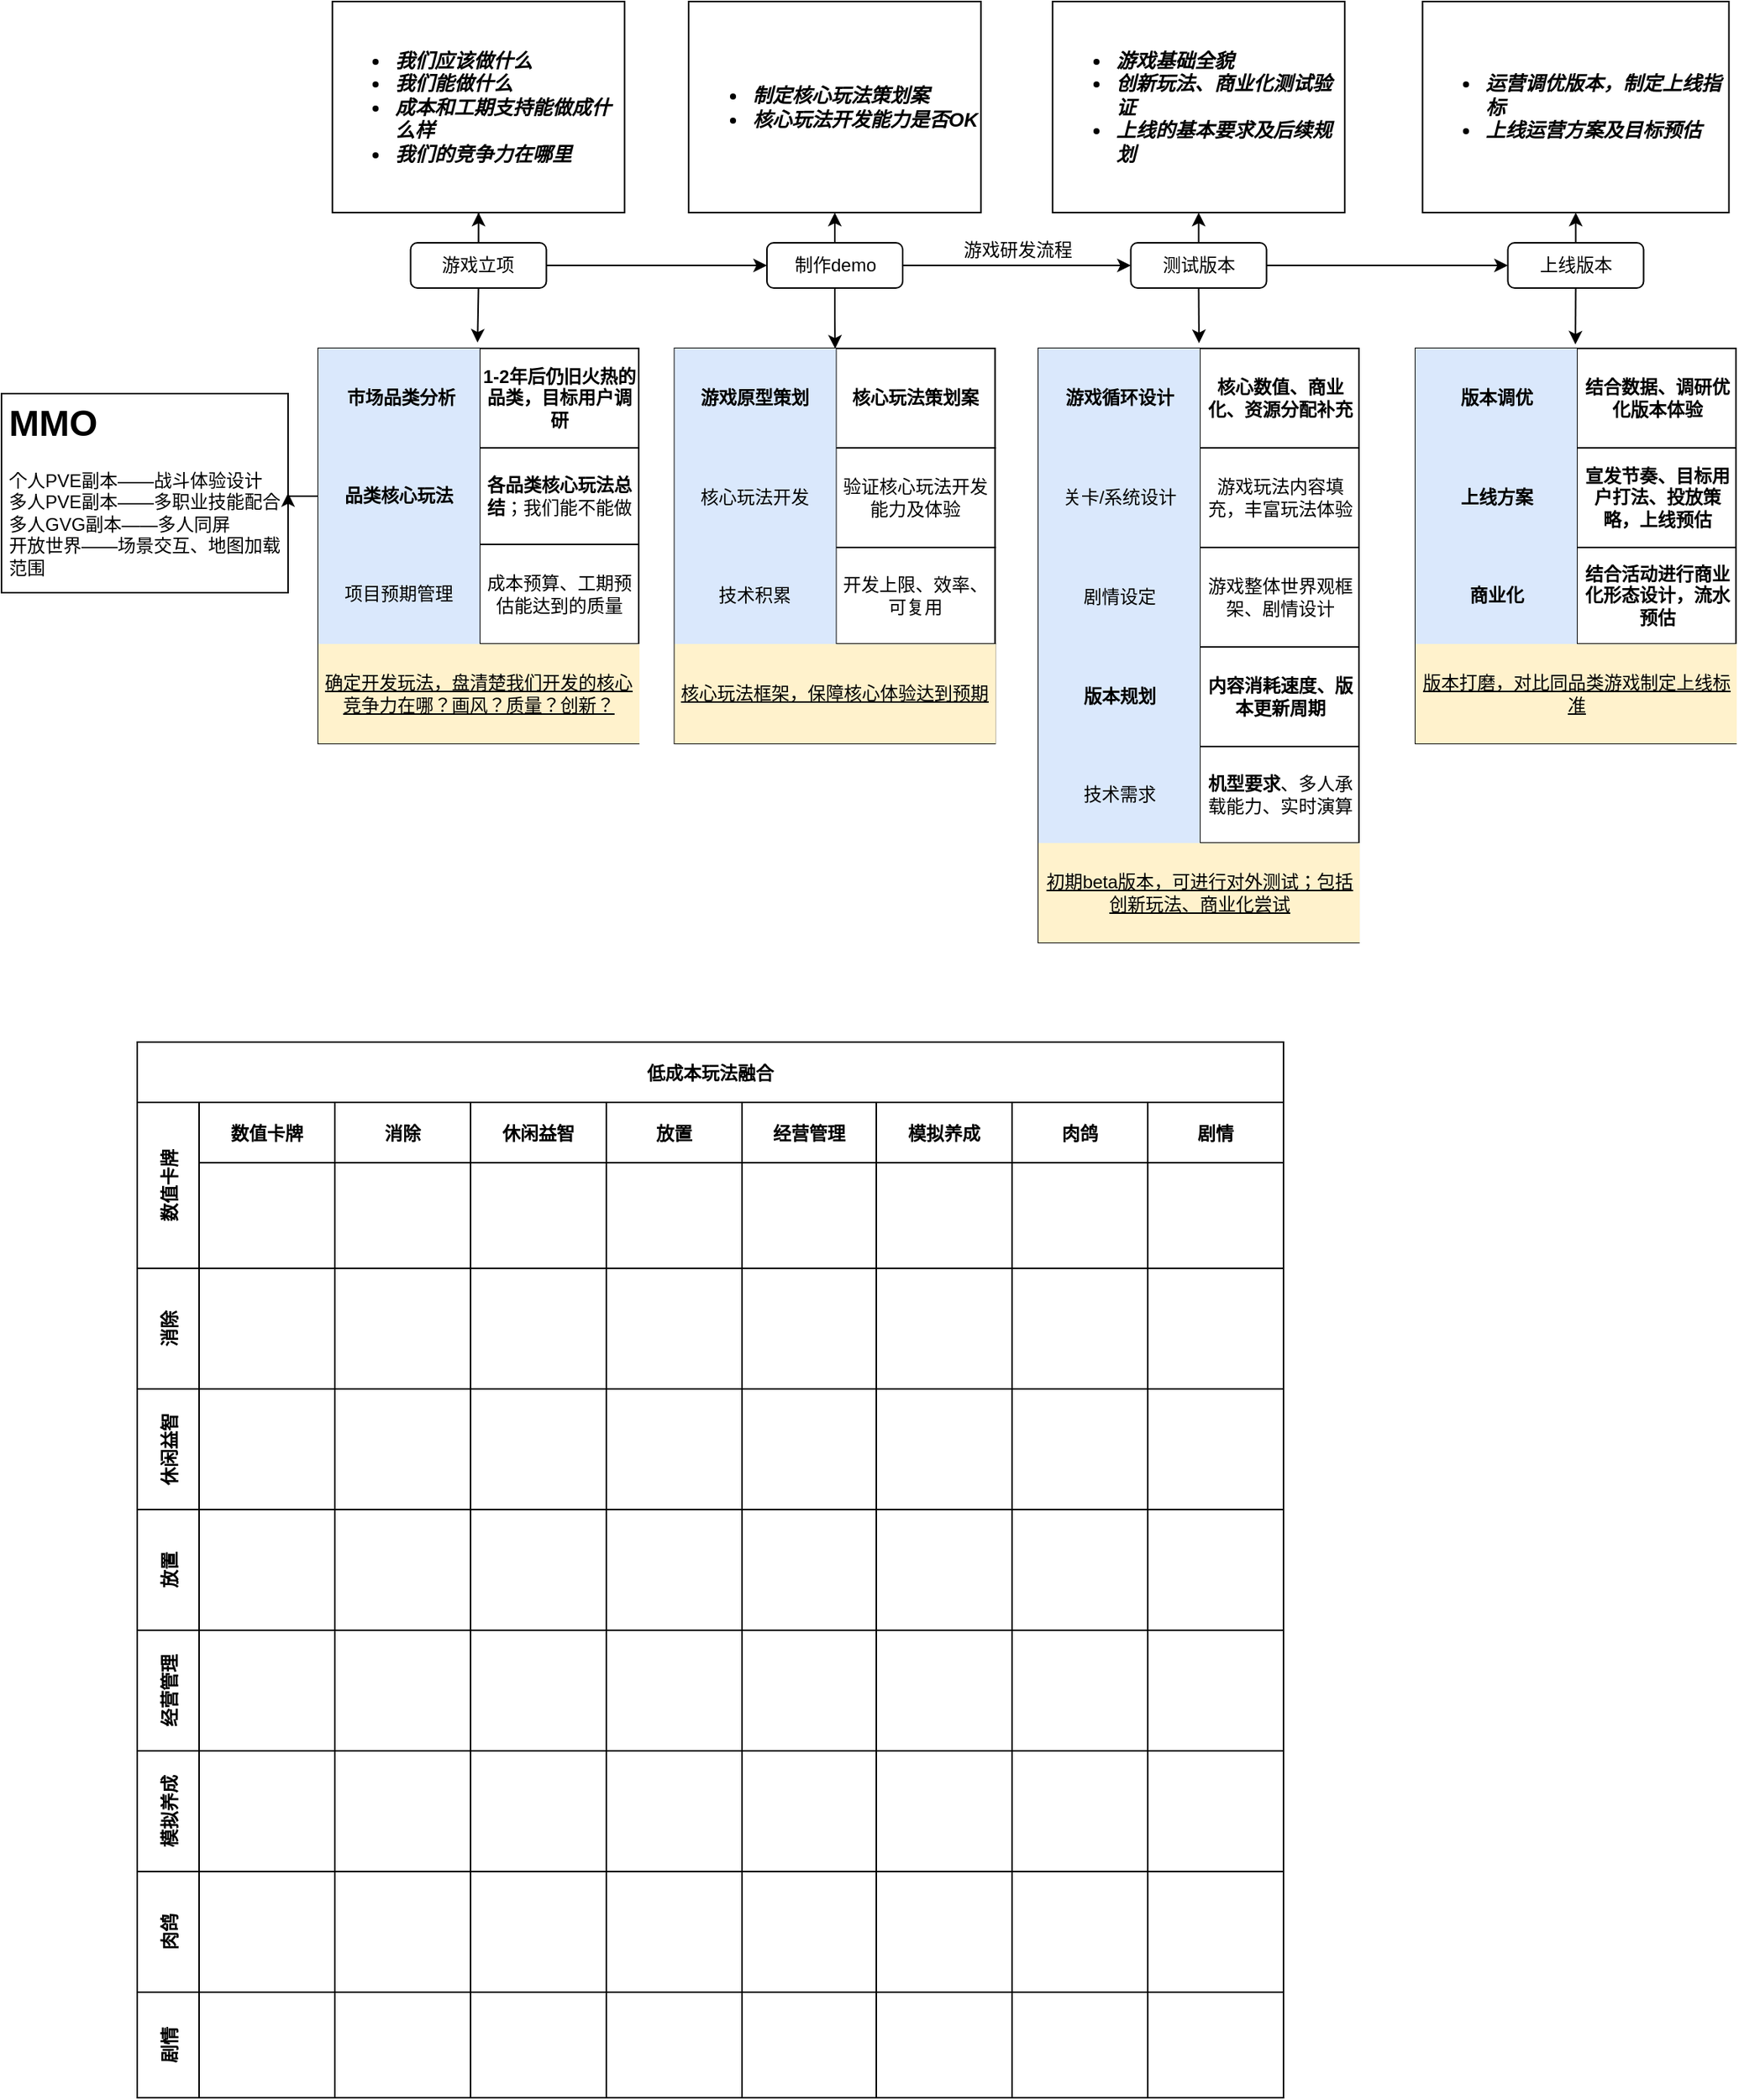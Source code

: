 <mxfile version="17.4.6" type="github">
  <diagram id="2WVnzMi29hjiY_BOukuQ" name="Page-1">
    <mxGraphModel dx="1038" dy="547" grid="1" gridSize="10" guides="1" tooltips="1" connect="1" arrows="0" fold="1" page="1" pageScale="1" pageWidth="1654" pageHeight="2336" math="0" shadow="0">
      <root>
        <mxCell id="0" />
        <mxCell id="1" parent="0" />
        <mxCell id="ogIsCl1URO6krtaQm-VF-1" value="游戏研发流程" style="text;html=1;strokeColor=none;fillColor=none;align=center;verticalAlign=middle;whiteSpace=wrap;rounded=0;" parent="1" vertex="1">
          <mxGeometry x="688.75" y="530" width="90" height="30" as="geometry" />
        </mxCell>
        <mxCell id="ogIsCl1URO6krtaQm-VF-5" value="" style="edgeStyle=orthogonalEdgeStyle;rounded=0;orthogonalLoop=1;jettySize=auto;html=1;" parent="1" source="ogIsCl1URO6krtaQm-VF-2" target="ogIsCl1URO6krtaQm-VF-4" edge="1">
          <mxGeometry relative="1" as="geometry" />
        </mxCell>
        <mxCell id="ogIsCl1URO6krtaQm-VF-36" style="edgeStyle=orthogonalEdgeStyle;rounded=0;orthogonalLoop=1;jettySize=auto;html=1;exitX=0.5;exitY=1;exitDx=0;exitDy=0;entryX=0.497;entryY=-0.058;entryDx=0;entryDy=0;entryPerimeter=0;" parent="1" source="ogIsCl1URO6krtaQm-VF-2" target="ogIsCl1URO6krtaQm-VF-13" edge="1">
          <mxGeometry relative="1" as="geometry" />
        </mxCell>
        <mxCell id="ogIsCl1URO6krtaQm-VF-103" style="edgeStyle=orthogonalEdgeStyle;rounded=0;orthogonalLoop=1;jettySize=auto;html=1;exitX=0.5;exitY=0;exitDx=0;exitDy=0;fontSize=13;" parent="1" source="ogIsCl1URO6krtaQm-VF-2" target="ogIsCl1URO6krtaQm-VF-99" edge="1">
          <mxGeometry relative="1" as="geometry" />
        </mxCell>
        <mxCell id="ogIsCl1URO6krtaQm-VF-2" value="游戏立项" style="rounded=1;whiteSpace=wrap;html=1;" parent="1" vertex="1">
          <mxGeometry x="331.25" y="540" width="90" height="30" as="geometry" />
        </mxCell>
        <mxCell id="ogIsCl1URO6krtaQm-VF-7" value="" style="edgeStyle=orthogonalEdgeStyle;rounded=0;orthogonalLoop=1;jettySize=auto;html=1;" parent="1" source="ogIsCl1URO6krtaQm-VF-4" target="ogIsCl1URO6krtaQm-VF-6" edge="1">
          <mxGeometry relative="1" as="geometry" />
        </mxCell>
        <mxCell id="ogIsCl1URO6krtaQm-VF-96" style="edgeStyle=orthogonalEdgeStyle;rounded=0;orthogonalLoop=1;jettySize=auto;html=1;exitX=0.5;exitY=1;exitDx=0;exitDy=0;entryX=0.501;entryY=0.003;entryDx=0;entryDy=0;entryPerimeter=0;" parent="1" source="ogIsCl1URO6krtaQm-VF-4" target="ogIsCl1URO6krtaQm-VF-55" edge="1">
          <mxGeometry relative="1" as="geometry" />
        </mxCell>
        <mxCell id="ogIsCl1URO6krtaQm-VF-104" style="edgeStyle=orthogonalEdgeStyle;rounded=0;orthogonalLoop=1;jettySize=auto;html=1;exitX=0.5;exitY=0;exitDx=0;exitDy=0;entryX=0.5;entryY=1;entryDx=0;entryDy=0;fontSize=13;" parent="1" source="ogIsCl1URO6krtaQm-VF-4" target="ogIsCl1URO6krtaQm-VF-100" edge="1">
          <mxGeometry relative="1" as="geometry" />
        </mxCell>
        <mxCell id="ogIsCl1URO6krtaQm-VF-4" value="制作demo" style="rounded=1;whiteSpace=wrap;html=1;" parent="1" vertex="1">
          <mxGeometry x="567.5" y="540" width="90" height="30" as="geometry" />
        </mxCell>
        <mxCell id="ogIsCl1URO6krtaQm-VF-9" value="" style="edgeStyle=orthogonalEdgeStyle;rounded=0;orthogonalLoop=1;jettySize=auto;html=1;" parent="1" source="ogIsCl1URO6krtaQm-VF-6" target="ogIsCl1URO6krtaQm-VF-8" edge="1">
          <mxGeometry relative="1" as="geometry" />
        </mxCell>
        <mxCell id="ogIsCl1URO6krtaQm-VF-97" style="edgeStyle=orthogonalEdgeStyle;rounded=0;orthogonalLoop=1;jettySize=auto;html=1;exitX=0.5;exitY=1;exitDx=0;exitDy=0;entryX=0.501;entryY=-0.052;entryDx=0;entryDy=0;entryPerimeter=0;" parent="1" source="ogIsCl1URO6krtaQm-VF-6" target="ogIsCl1URO6krtaQm-VF-59" edge="1">
          <mxGeometry relative="1" as="geometry" />
        </mxCell>
        <mxCell id="ogIsCl1URO6krtaQm-VF-106" style="edgeStyle=orthogonalEdgeStyle;rounded=0;orthogonalLoop=1;jettySize=auto;html=1;exitX=0.5;exitY=0;exitDx=0;exitDy=0;entryX=0.5;entryY=1;entryDx=0;entryDy=0;fontSize=13;" parent="1" source="ogIsCl1URO6krtaQm-VF-6" target="ogIsCl1URO6krtaQm-VF-101" edge="1">
          <mxGeometry relative="1" as="geometry" />
        </mxCell>
        <mxCell id="ogIsCl1URO6krtaQm-VF-6" value="测试版本" style="rounded=1;whiteSpace=wrap;html=1;" parent="1" vertex="1">
          <mxGeometry x="808.75" y="540" width="90" height="30" as="geometry" />
        </mxCell>
        <mxCell id="ogIsCl1URO6krtaQm-VF-98" style="edgeStyle=orthogonalEdgeStyle;rounded=0;orthogonalLoop=1;jettySize=auto;html=1;exitX=0.5;exitY=1;exitDx=0;exitDy=0;entryX=0.499;entryY=-0.039;entryDx=0;entryDy=0;entryPerimeter=0;" parent="1" source="ogIsCl1URO6krtaQm-VF-8" target="ogIsCl1URO6krtaQm-VF-75" edge="1">
          <mxGeometry relative="1" as="geometry" />
        </mxCell>
        <mxCell id="ogIsCl1URO6krtaQm-VF-107" style="edgeStyle=orthogonalEdgeStyle;rounded=0;orthogonalLoop=1;jettySize=auto;html=1;exitX=0.5;exitY=0;exitDx=0;exitDy=0;entryX=0.5;entryY=1;entryDx=0;entryDy=0;fontSize=13;" parent="1" source="ogIsCl1URO6krtaQm-VF-8" target="ogIsCl1URO6krtaQm-VF-102" edge="1">
          <mxGeometry relative="1" as="geometry" />
        </mxCell>
        <mxCell id="ogIsCl1URO6krtaQm-VF-8" value="上线版本" style="rounded=1;whiteSpace=wrap;html=1;" parent="1" vertex="1">
          <mxGeometry x="1058.75" y="540" width="90" height="30" as="geometry" />
        </mxCell>
        <mxCell id="ogIsCl1URO6krtaQm-VF-12" value="" style="shape=table;html=1;whiteSpace=wrap;startSize=0;container=1;collapsible=0;childLayout=tableLayout;gradientColor=none;" parent="1" vertex="1">
          <mxGeometry x="270" y="610" width="212.5" height="262" as="geometry" />
        </mxCell>
        <mxCell id="ogIsCl1URO6krtaQm-VF-13" value="" style="shape=tableRow;horizontal=0;startSize=0;swimlaneHead=0;swimlaneBody=0;top=0;left=0;bottom=0;right=0;collapsible=0;dropTarget=0;fillColor=none;points=[[0,0.5],[1,0.5]];portConstraint=eastwest;" parent="ogIsCl1URO6krtaQm-VF-12" vertex="1">
          <mxGeometry width="212.5" height="66" as="geometry" />
        </mxCell>
        <mxCell id="ogIsCl1URO6krtaQm-VF-14" value="&amp;nbsp;市场品类分析" style="shape=partialRectangle;html=1;whiteSpace=wrap;connectable=0;fillColor=#dae8fc;top=0;left=0;bottom=0;right=0;overflow=hidden;strokeColor=#6c8ebf;fontStyle=1" parent="ogIsCl1URO6krtaQm-VF-13" vertex="1">
          <mxGeometry width="107" height="66" as="geometry">
            <mxRectangle width="107" height="66" as="alternateBounds" />
          </mxGeometry>
        </mxCell>
        <mxCell id="ogIsCl1URO6krtaQm-VF-15" value="1-2年后仍旧火热的品类，目标用户调研" style="shape=partialRectangle;html=1;whiteSpace=wrap;connectable=0;fillColor=none;top=0;left=0;bottom=0;right=0;overflow=hidden;fontStyle=1" parent="ogIsCl1URO6krtaQm-VF-13" vertex="1">
          <mxGeometry x="107" width="106" height="66" as="geometry">
            <mxRectangle width="106" height="66" as="alternateBounds" />
          </mxGeometry>
        </mxCell>
        <mxCell id="ogIsCl1URO6krtaQm-VF-17" value="" style="shape=tableRow;horizontal=0;startSize=0;swimlaneHead=0;swimlaneBody=0;top=0;left=0;bottom=0;right=0;collapsible=0;dropTarget=0;fillColor=none;points=[[0,0.5],[1,0.5]];portConstraint=eastwest;" parent="ogIsCl1URO6krtaQm-VF-12" vertex="1">
          <mxGeometry y="66" width="212.5" height="64" as="geometry" />
        </mxCell>
        <mxCell id="ogIsCl1URO6krtaQm-VF-18" value="&lt;b&gt;品类核心玩法&lt;/b&gt;" style="shape=partialRectangle;html=1;whiteSpace=wrap;connectable=0;fillColor=#dae8fc;top=0;left=0;bottom=0;right=0;overflow=hidden;strokeColor=#6c8ebf;" parent="ogIsCl1URO6krtaQm-VF-17" vertex="1">
          <mxGeometry width="107" height="64" as="geometry">
            <mxRectangle width="107" height="64" as="alternateBounds" />
          </mxGeometry>
        </mxCell>
        <mxCell id="ogIsCl1URO6krtaQm-VF-19" value="&lt;b&gt;各品类核心玩法总结&lt;/b&gt;；我们能不能做" style="shape=partialRectangle;html=1;whiteSpace=wrap;connectable=0;fillColor=none;top=0;left=0;bottom=0;right=0;overflow=hidden;" parent="ogIsCl1URO6krtaQm-VF-17" vertex="1">
          <mxGeometry x="107" width="106" height="64" as="geometry">
            <mxRectangle width="106" height="64" as="alternateBounds" />
          </mxGeometry>
        </mxCell>
        <mxCell id="ogIsCl1URO6krtaQm-VF-51" style="shape=tableRow;horizontal=0;startSize=0;swimlaneHead=0;swimlaneBody=0;top=0;left=0;bottom=0;right=0;collapsible=0;dropTarget=0;fillColor=none;points=[[0,0.5],[1,0.5]];portConstraint=eastwest;" parent="ogIsCl1URO6krtaQm-VF-12" vertex="1">
          <mxGeometry y="130" width="212.5" height="66" as="geometry" />
        </mxCell>
        <mxCell id="ogIsCl1URO6krtaQm-VF-52" value="项目预期管理" style="shape=partialRectangle;html=1;whiteSpace=wrap;connectable=0;fillColor=#dae8fc;top=0;left=0;bottom=0;right=0;overflow=hidden;strokeColor=#6c8ebf;" parent="ogIsCl1URO6krtaQm-VF-51" vertex="1">
          <mxGeometry width="107" height="66" as="geometry">
            <mxRectangle width="107" height="66" as="alternateBounds" />
          </mxGeometry>
        </mxCell>
        <mxCell id="ogIsCl1URO6krtaQm-VF-53" value="成本预算、工期预估能达到的质量" style="shape=partialRectangle;html=1;whiteSpace=wrap;connectable=0;fillColor=none;top=0;left=0;bottom=0;right=0;overflow=hidden;" parent="ogIsCl1URO6krtaQm-VF-51" vertex="1">
          <mxGeometry x="107" width="106" height="66" as="geometry">
            <mxRectangle width="106" height="66" as="alternateBounds" />
          </mxGeometry>
        </mxCell>
        <mxCell id="ogIsCl1URO6krtaQm-VF-47" style="shape=tableRow;horizontal=0;startSize=0;swimlaneHead=0;swimlaneBody=0;top=0;left=0;bottom=0;right=0;collapsible=0;dropTarget=0;fillColor=none;points=[[0,0.5],[1,0.5]];portConstraint=eastwest;" parent="ogIsCl1URO6krtaQm-VF-12" vertex="1">
          <mxGeometry y="196" width="212.5" height="66" as="geometry" />
        </mxCell>
        <mxCell id="ogIsCl1URO6krtaQm-VF-48" value="&lt;u&gt;确定开发玩法，盘清楚我们开发的核心竞争力在哪？画风？质量？创新？&lt;/u&gt;" style="shape=partialRectangle;html=1;whiteSpace=wrap;connectable=0;fillColor=#fff2cc;top=0;left=0;bottom=0;right=0;overflow=hidden;strokeColor=#d6b656;rowspan=1;colspan=2;" parent="ogIsCl1URO6krtaQm-VF-47" vertex="1">
          <mxGeometry width="213" height="66" as="geometry">
            <mxRectangle width="107" height="66" as="alternateBounds" />
          </mxGeometry>
        </mxCell>
        <mxCell id="ogIsCl1URO6krtaQm-VF-49" style="shape=partialRectangle;html=1;whiteSpace=wrap;connectable=0;fillColor=none;top=0;left=0;bottom=0;right=0;overflow=hidden;" parent="ogIsCl1URO6krtaQm-VF-47" vertex="1" visible="0">
          <mxGeometry x="107" width="106" height="66" as="geometry">
            <mxRectangle width="106" height="66" as="alternateBounds" />
          </mxGeometry>
        </mxCell>
        <mxCell id="ogIsCl1URO6krtaQm-VF-37" value="" style="shape=table;html=1;whiteSpace=wrap;startSize=0;container=1;collapsible=0;childLayout=tableLayout;gradientColor=none;" parent="1" vertex="1">
          <mxGeometry x="506.25" y="610" width="212.5" height="262" as="geometry" />
        </mxCell>
        <mxCell id="ogIsCl1URO6krtaQm-VF-55" style="shape=tableRow;horizontal=0;startSize=0;swimlaneHead=0;swimlaneBody=0;top=0;left=0;bottom=0;right=0;collapsible=0;dropTarget=0;fillColor=none;points=[[0,0.5],[1,0.5]];portConstraint=eastwest;" parent="ogIsCl1URO6krtaQm-VF-37" vertex="1">
          <mxGeometry width="212.5" height="66" as="geometry" />
        </mxCell>
        <mxCell id="ogIsCl1URO6krtaQm-VF-56" value="&lt;b&gt;游戏原型策划&lt;/b&gt;" style="shape=partialRectangle;html=1;whiteSpace=wrap;connectable=0;fillColor=#dae8fc;top=0;left=0;bottom=0;right=0;overflow=hidden;strokeColor=#6c8ebf;" parent="ogIsCl1URO6krtaQm-VF-55" vertex="1">
          <mxGeometry width="107" height="66" as="geometry">
            <mxRectangle width="107" height="66" as="alternateBounds" />
          </mxGeometry>
        </mxCell>
        <mxCell id="ogIsCl1URO6krtaQm-VF-57" value="&lt;b&gt;核心玩法策划案&lt;/b&gt;" style="shape=partialRectangle;html=1;whiteSpace=wrap;connectable=0;fillColor=none;top=0;left=0;bottom=0;right=0;overflow=hidden;" parent="ogIsCl1URO6krtaQm-VF-55" vertex="1">
          <mxGeometry x="107" width="106" height="66" as="geometry">
            <mxRectangle width="106" height="66" as="alternateBounds" />
          </mxGeometry>
        </mxCell>
        <mxCell id="ogIsCl1URO6krtaQm-VF-38" value="" style="shape=tableRow;horizontal=0;startSize=0;swimlaneHead=0;swimlaneBody=0;top=0;left=0;bottom=0;right=0;collapsible=0;dropTarget=0;fillColor=none;points=[[0,0.5],[1,0.5]];portConstraint=eastwest;" parent="ogIsCl1URO6krtaQm-VF-37" vertex="1">
          <mxGeometry y="66" width="212.5" height="66" as="geometry" />
        </mxCell>
        <mxCell id="ogIsCl1URO6krtaQm-VF-39" value="核心玩法开发" style="shape=partialRectangle;html=1;whiteSpace=wrap;connectable=0;fillColor=#dae8fc;top=0;left=0;bottom=0;right=0;overflow=hidden;strokeColor=#6c8ebf;" parent="ogIsCl1URO6krtaQm-VF-38" vertex="1">
          <mxGeometry width="107" height="66" as="geometry">
            <mxRectangle width="107" height="66" as="alternateBounds" />
          </mxGeometry>
        </mxCell>
        <mxCell id="ogIsCl1URO6krtaQm-VF-40" value="验证核心玩法开发能力及体验" style="shape=partialRectangle;html=1;whiteSpace=wrap;connectable=0;fillColor=none;top=0;left=0;bottom=0;right=0;overflow=hidden;" parent="ogIsCl1URO6krtaQm-VF-38" vertex="1">
          <mxGeometry x="107" width="106" height="66" as="geometry">
            <mxRectangle width="106" height="66" as="alternateBounds" />
          </mxGeometry>
        </mxCell>
        <mxCell id="ogIsCl1URO6krtaQm-VF-41" value="" style="shape=tableRow;horizontal=0;startSize=0;swimlaneHead=0;swimlaneBody=0;top=0;left=0;bottom=0;right=0;collapsible=0;dropTarget=0;fillColor=none;points=[[0,0.5],[1,0.5]];portConstraint=eastwest;" parent="ogIsCl1URO6krtaQm-VF-37" vertex="1">
          <mxGeometry y="132" width="212.5" height="64" as="geometry" />
        </mxCell>
        <mxCell id="ogIsCl1URO6krtaQm-VF-42" value="技术积累" style="shape=partialRectangle;html=1;whiteSpace=wrap;connectable=0;fillColor=#dae8fc;top=0;left=0;bottom=0;right=0;overflow=hidden;strokeColor=#6c8ebf;" parent="ogIsCl1URO6krtaQm-VF-41" vertex="1">
          <mxGeometry width="107" height="64" as="geometry">
            <mxRectangle width="107" height="64" as="alternateBounds" />
          </mxGeometry>
        </mxCell>
        <mxCell id="ogIsCl1URO6krtaQm-VF-43" value="开发上限、效率、可复用" style="shape=partialRectangle;html=1;whiteSpace=wrap;connectable=0;fillColor=none;top=0;left=0;bottom=0;right=0;overflow=hidden;" parent="ogIsCl1URO6krtaQm-VF-41" vertex="1">
          <mxGeometry x="107" width="106" height="64" as="geometry">
            <mxRectangle width="106" height="64" as="alternateBounds" />
          </mxGeometry>
        </mxCell>
        <mxCell id="ogIsCl1URO6krtaQm-VF-44" value="" style="shape=tableRow;horizontal=0;startSize=0;swimlaneHead=0;swimlaneBody=0;top=0;left=0;bottom=0;right=0;collapsible=0;dropTarget=0;fillColor=none;points=[[0,0.5],[1,0.5]];portConstraint=eastwest;" parent="ogIsCl1URO6krtaQm-VF-37" vertex="1">
          <mxGeometry y="196" width="212.5" height="66" as="geometry" />
        </mxCell>
        <mxCell id="ogIsCl1URO6krtaQm-VF-45" value="&lt;u&gt;核心玩法框架，保障核心体验达到预期&lt;/u&gt;" style="shape=partialRectangle;html=1;whiteSpace=wrap;connectable=0;fillColor=#fff2cc;top=0;left=0;bottom=0;right=0;overflow=hidden;strokeColor=#d6b656;rowspan=1;colspan=2;" parent="ogIsCl1URO6krtaQm-VF-44" vertex="1">
          <mxGeometry width="213" height="66" as="geometry">
            <mxRectangle width="107" height="66" as="alternateBounds" />
          </mxGeometry>
        </mxCell>
        <mxCell id="ogIsCl1URO6krtaQm-VF-46" value="" style="shape=partialRectangle;html=1;whiteSpace=wrap;connectable=0;fillColor=none;top=0;left=0;bottom=0;right=0;overflow=hidden;" parent="ogIsCl1URO6krtaQm-VF-44" vertex="1" visible="0">
          <mxGeometry x="107" width="106" height="66" as="geometry">
            <mxRectangle width="106" height="66" as="alternateBounds" />
          </mxGeometry>
        </mxCell>
        <mxCell id="ogIsCl1URO6krtaQm-VF-58" value="" style="shape=table;html=1;whiteSpace=wrap;startSize=0;container=1;collapsible=0;childLayout=tableLayout;gradientColor=none;" parent="1" vertex="1">
          <mxGeometry x="747.51" y="610" width="212.5" height="394" as="geometry" />
        </mxCell>
        <mxCell id="ogIsCl1URO6krtaQm-VF-59" style="shape=tableRow;horizontal=0;startSize=0;swimlaneHead=0;swimlaneBody=0;top=0;left=0;bottom=0;right=0;collapsible=0;dropTarget=0;fillColor=none;points=[[0,0.5],[1,0.5]];portConstraint=eastwest;fontStyle=1" parent="ogIsCl1URO6krtaQm-VF-58" vertex="1">
          <mxGeometry width="212.5" height="66" as="geometry" />
        </mxCell>
        <mxCell id="ogIsCl1URO6krtaQm-VF-60" value="&lt;b&gt;游戏循环设计&lt;/b&gt;" style="shape=partialRectangle;html=1;whiteSpace=wrap;connectable=0;fillColor=#dae8fc;top=0;left=0;bottom=0;right=0;overflow=hidden;strokeColor=#6c8ebf;" parent="ogIsCl1URO6krtaQm-VF-59" vertex="1">
          <mxGeometry width="107" height="66" as="geometry">
            <mxRectangle width="107" height="66" as="alternateBounds" />
          </mxGeometry>
        </mxCell>
        <mxCell id="ogIsCl1URO6krtaQm-VF-61" value="&lt;b&gt;核心数值、商业化、资源分配补充&lt;/b&gt;" style="shape=partialRectangle;html=1;whiteSpace=wrap;connectable=0;fillColor=none;top=0;left=0;bottom=0;right=0;overflow=hidden;" parent="ogIsCl1URO6krtaQm-VF-59" vertex="1">
          <mxGeometry x="107" width="106" height="66" as="geometry">
            <mxRectangle width="106" height="66" as="alternateBounds" />
          </mxGeometry>
        </mxCell>
        <mxCell id="jGIM9rKtjmwTjKUxYOIV-2" style="shape=tableRow;horizontal=0;startSize=0;swimlaneHead=0;swimlaneBody=0;top=0;left=0;bottom=0;right=0;collapsible=0;dropTarget=0;fillColor=none;points=[[0,0.5],[1,0.5]];portConstraint=eastwest;fontStyle=1" parent="ogIsCl1URO6krtaQm-VF-58" vertex="1">
          <mxGeometry y="66" width="212.5" height="66" as="geometry" />
        </mxCell>
        <mxCell id="jGIM9rKtjmwTjKUxYOIV-3" value="关卡/系统设计" style="shape=partialRectangle;html=1;whiteSpace=wrap;connectable=0;fillColor=#dae8fc;top=0;left=0;bottom=0;right=0;overflow=hidden;strokeColor=#6c8ebf;" parent="jGIM9rKtjmwTjKUxYOIV-2" vertex="1">
          <mxGeometry width="107" height="66" as="geometry">
            <mxRectangle width="107" height="66" as="alternateBounds" />
          </mxGeometry>
        </mxCell>
        <mxCell id="jGIM9rKtjmwTjKUxYOIV-4" value="游戏玩法内容填充，丰富玩法体验" style="shape=partialRectangle;html=1;whiteSpace=wrap;connectable=0;fillColor=none;top=0;left=0;bottom=0;right=0;overflow=hidden;" parent="jGIM9rKtjmwTjKUxYOIV-2" vertex="1">
          <mxGeometry x="107" width="106" height="66" as="geometry">
            <mxRectangle width="106" height="66" as="alternateBounds" />
          </mxGeometry>
        </mxCell>
        <mxCell id="ogIsCl1URO6krtaQm-VF-71" style="shape=tableRow;horizontal=0;startSize=0;swimlaneHead=0;swimlaneBody=0;top=0;left=0;bottom=0;right=0;collapsible=0;dropTarget=0;fillColor=none;points=[[0,0.5],[1,0.5]];portConstraint=eastwest;" parent="ogIsCl1URO6krtaQm-VF-58" vertex="1">
          <mxGeometry y="132" width="212.5" height="66" as="geometry" />
        </mxCell>
        <mxCell id="ogIsCl1URO6krtaQm-VF-72" value="剧情设定" style="shape=partialRectangle;html=1;whiteSpace=wrap;connectable=0;fillColor=#dae8fc;top=0;left=0;bottom=0;right=0;overflow=hidden;strokeColor=#6c8ebf;" parent="ogIsCl1URO6krtaQm-VF-71" vertex="1">
          <mxGeometry width="107" height="66" as="geometry">
            <mxRectangle width="107" height="66" as="alternateBounds" />
          </mxGeometry>
        </mxCell>
        <mxCell id="ogIsCl1URO6krtaQm-VF-73" value="游戏整体世界观框架、剧情设计" style="shape=partialRectangle;html=1;whiteSpace=wrap;connectable=0;fillColor=none;top=0;left=0;bottom=0;right=0;overflow=hidden;" parent="ogIsCl1URO6krtaQm-VF-71" vertex="1">
          <mxGeometry x="107" width="106" height="66" as="geometry">
            <mxRectangle width="106" height="66" as="alternateBounds" />
          </mxGeometry>
        </mxCell>
        <mxCell id="ogIsCl1URO6krtaQm-VF-62" value="" style="shape=tableRow;horizontal=0;startSize=0;swimlaneHead=0;swimlaneBody=0;top=0;left=0;bottom=0;right=0;collapsible=0;dropTarget=0;fillColor=none;points=[[0,0.5],[1,0.5]];portConstraint=eastwest;" parent="ogIsCl1URO6krtaQm-VF-58" vertex="1">
          <mxGeometry y="198" width="212.5" height="66" as="geometry" />
        </mxCell>
        <mxCell id="ogIsCl1URO6krtaQm-VF-63" value="&lt;b&gt;版本规划&lt;/b&gt;" style="shape=partialRectangle;html=1;whiteSpace=wrap;connectable=0;fillColor=#dae8fc;top=0;left=0;bottom=0;right=0;overflow=hidden;strokeColor=#6c8ebf;" parent="ogIsCl1URO6krtaQm-VF-62" vertex="1">
          <mxGeometry width="107" height="66" as="geometry">
            <mxRectangle width="107" height="66" as="alternateBounds" />
          </mxGeometry>
        </mxCell>
        <mxCell id="ogIsCl1URO6krtaQm-VF-64" value="&lt;b&gt;内容消耗速度、版本更新周期&lt;/b&gt;" style="shape=partialRectangle;html=1;whiteSpace=wrap;connectable=0;fillColor=none;top=0;left=0;bottom=0;right=0;overflow=hidden;" parent="ogIsCl1URO6krtaQm-VF-62" vertex="1">
          <mxGeometry x="107" width="106" height="66" as="geometry">
            <mxRectangle width="106" height="66" as="alternateBounds" />
          </mxGeometry>
        </mxCell>
        <mxCell id="ogIsCl1URO6krtaQm-VF-65" value="" style="shape=tableRow;horizontal=0;startSize=0;swimlaneHead=0;swimlaneBody=0;top=0;left=0;bottom=0;right=0;collapsible=0;dropTarget=0;fillColor=none;points=[[0,0.5],[1,0.5]];portConstraint=eastwest;" parent="ogIsCl1URO6krtaQm-VF-58" vertex="1">
          <mxGeometry y="264" width="212.5" height="64" as="geometry" />
        </mxCell>
        <mxCell id="ogIsCl1URO6krtaQm-VF-66" value="技术需求" style="shape=partialRectangle;html=1;whiteSpace=wrap;connectable=0;fillColor=#dae8fc;top=0;left=0;bottom=0;right=0;overflow=hidden;strokeColor=#6c8ebf;" parent="ogIsCl1URO6krtaQm-VF-65" vertex="1">
          <mxGeometry width="107" height="64" as="geometry">
            <mxRectangle width="107" height="64" as="alternateBounds" />
          </mxGeometry>
        </mxCell>
        <mxCell id="ogIsCl1URO6krtaQm-VF-67" value="&lt;b&gt;机型要求&lt;/b&gt;、多人承载能力、实时演算" style="shape=partialRectangle;html=1;whiteSpace=wrap;connectable=0;fillColor=none;top=0;left=0;bottom=0;right=0;overflow=hidden;" parent="ogIsCl1URO6krtaQm-VF-65" vertex="1">
          <mxGeometry x="107" width="106" height="64" as="geometry">
            <mxRectangle width="106" height="64" as="alternateBounds" />
          </mxGeometry>
        </mxCell>
        <mxCell id="ogIsCl1URO6krtaQm-VF-68" value="" style="shape=tableRow;horizontal=0;startSize=0;swimlaneHead=0;swimlaneBody=0;top=0;left=0;bottom=0;right=0;collapsible=0;dropTarget=0;fillColor=none;points=[[0,0.5],[1,0.5]];portConstraint=eastwest;" parent="ogIsCl1URO6krtaQm-VF-58" vertex="1">
          <mxGeometry y="328" width="212.5" height="66" as="geometry" />
        </mxCell>
        <mxCell id="ogIsCl1URO6krtaQm-VF-69" value="&lt;u&gt;初期beta版本，可进行对外测试；包括创新玩法、商业化尝试&lt;/u&gt;" style="shape=partialRectangle;html=1;whiteSpace=wrap;connectable=0;fillColor=#fff2cc;top=0;left=0;bottom=0;right=0;overflow=hidden;strokeColor=#d6b656;rowspan=1;colspan=2;" parent="ogIsCl1URO6krtaQm-VF-68" vertex="1">
          <mxGeometry width="213" height="66" as="geometry">
            <mxRectangle width="107" height="66" as="alternateBounds" />
          </mxGeometry>
        </mxCell>
        <mxCell id="ogIsCl1URO6krtaQm-VF-70" value="" style="shape=partialRectangle;html=1;whiteSpace=wrap;connectable=0;fillColor=none;top=0;left=0;bottom=0;right=0;overflow=hidden;" parent="ogIsCl1URO6krtaQm-VF-68" vertex="1" visible="0">
          <mxGeometry x="107" width="106" height="66" as="geometry">
            <mxRectangle width="106" height="66" as="alternateBounds" />
          </mxGeometry>
        </mxCell>
        <mxCell id="ogIsCl1URO6krtaQm-VF-74" value="" style="shape=table;html=1;whiteSpace=wrap;startSize=0;container=1;collapsible=0;childLayout=tableLayout;gradientColor=none;" parent="1" vertex="1">
          <mxGeometry x="997.5" y="610" width="212.5" height="262" as="geometry" />
        </mxCell>
        <mxCell id="ogIsCl1URO6krtaQm-VF-75" style="shape=tableRow;horizontal=0;startSize=0;swimlaneHead=0;swimlaneBody=0;top=0;left=0;bottom=0;right=0;collapsible=0;dropTarget=0;fillColor=none;points=[[0,0.5],[1,0.5]];portConstraint=eastwest;" parent="ogIsCl1URO6krtaQm-VF-74" vertex="1">
          <mxGeometry width="212.5" height="66" as="geometry" />
        </mxCell>
        <mxCell id="ogIsCl1URO6krtaQm-VF-76" value="&lt;b&gt;版本调优&lt;/b&gt;" style="shape=partialRectangle;html=1;whiteSpace=wrap;connectable=0;fillColor=#dae8fc;top=0;left=0;bottom=0;right=0;overflow=hidden;strokeColor=#6c8ebf;" parent="ogIsCl1URO6krtaQm-VF-75" vertex="1">
          <mxGeometry width="107" height="66" as="geometry">
            <mxRectangle width="107" height="66" as="alternateBounds" />
          </mxGeometry>
        </mxCell>
        <mxCell id="ogIsCl1URO6krtaQm-VF-77" value="&lt;b&gt;结合数据、调研优化版本体验&lt;/b&gt;" style="shape=partialRectangle;html=1;whiteSpace=wrap;connectable=0;fillColor=none;top=0;left=0;bottom=0;right=0;overflow=hidden;" parent="ogIsCl1URO6krtaQm-VF-75" vertex="1">
          <mxGeometry x="107" width="106" height="66" as="geometry">
            <mxRectangle width="106" height="66" as="alternateBounds" />
          </mxGeometry>
        </mxCell>
        <mxCell id="ogIsCl1URO6krtaQm-VF-81" value="" style="shape=tableRow;horizontal=0;startSize=0;swimlaneHead=0;swimlaneBody=0;top=0;left=0;bottom=0;right=0;collapsible=0;dropTarget=0;fillColor=none;points=[[0,0.5],[1,0.5]];portConstraint=eastwest;" parent="ogIsCl1URO6krtaQm-VF-74" vertex="1">
          <mxGeometry y="66" width="212.5" height="66" as="geometry" />
        </mxCell>
        <mxCell id="ogIsCl1URO6krtaQm-VF-82" value="&lt;b&gt;上线方案&lt;/b&gt;" style="shape=partialRectangle;html=1;whiteSpace=wrap;connectable=0;fillColor=#dae8fc;top=0;left=0;bottom=0;right=0;overflow=hidden;strokeColor=#6c8ebf;" parent="ogIsCl1URO6krtaQm-VF-81" vertex="1">
          <mxGeometry width="107" height="66" as="geometry">
            <mxRectangle width="107" height="66" as="alternateBounds" />
          </mxGeometry>
        </mxCell>
        <mxCell id="ogIsCl1URO6krtaQm-VF-83" value="&lt;b&gt;宣发节奏、目标用户打法、投放策略，上线预估&lt;/b&gt;" style="shape=partialRectangle;html=1;whiteSpace=wrap;connectable=0;fillColor=none;top=0;left=0;bottom=0;right=0;overflow=hidden;" parent="ogIsCl1URO6krtaQm-VF-81" vertex="1">
          <mxGeometry x="107" width="106" height="66" as="geometry">
            <mxRectangle width="106" height="66" as="alternateBounds" />
          </mxGeometry>
        </mxCell>
        <mxCell id="ogIsCl1URO6krtaQm-VF-84" value="" style="shape=tableRow;horizontal=0;startSize=0;swimlaneHead=0;swimlaneBody=0;top=0;left=0;bottom=0;right=0;collapsible=0;dropTarget=0;fillColor=none;points=[[0,0.5],[1,0.5]];portConstraint=eastwest;" parent="ogIsCl1URO6krtaQm-VF-74" vertex="1">
          <mxGeometry y="132" width="212.5" height="64" as="geometry" />
        </mxCell>
        <mxCell id="ogIsCl1URO6krtaQm-VF-85" value="&lt;b&gt;商业化&lt;/b&gt;" style="shape=partialRectangle;html=1;whiteSpace=wrap;connectable=0;fillColor=#dae8fc;top=0;left=0;bottom=0;right=0;overflow=hidden;strokeColor=#6c8ebf;" parent="ogIsCl1URO6krtaQm-VF-84" vertex="1">
          <mxGeometry width="107" height="64" as="geometry">
            <mxRectangle width="107" height="64" as="alternateBounds" />
          </mxGeometry>
        </mxCell>
        <mxCell id="ogIsCl1URO6krtaQm-VF-86" value="&lt;b&gt;结合活动进行商业化形态设计，流水预估&lt;/b&gt;" style="shape=partialRectangle;html=1;whiteSpace=wrap;connectable=0;fillColor=none;top=0;left=0;bottom=0;right=0;overflow=hidden;" parent="ogIsCl1URO6krtaQm-VF-84" vertex="1">
          <mxGeometry x="107" width="106" height="64" as="geometry">
            <mxRectangle width="106" height="64" as="alternateBounds" />
          </mxGeometry>
        </mxCell>
        <mxCell id="ogIsCl1URO6krtaQm-VF-87" value="" style="shape=tableRow;horizontal=0;startSize=0;swimlaneHead=0;swimlaneBody=0;top=0;left=0;bottom=0;right=0;collapsible=0;dropTarget=0;fillColor=none;points=[[0,0.5],[1,0.5]];portConstraint=eastwest;" parent="ogIsCl1URO6krtaQm-VF-74" vertex="1">
          <mxGeometry y="196" width="212.5" height="66" as="geometry" />
        </mxCell>
        <mxCell id="ogIsCl1URO6krtaQm-VF-88" value="&lt;u&gt;版本打磨，对比同品类游戏制定上线标准&lt;/u&gt;" style="shape=partialRectangle;html=1;whiteSpace=wrap;connectable=0;fillColor=#fff2cc;top=0;left=0;bottom=0;right=0;overflow=hidden;strokeColor=#d6b656;rowspan=1;colspan=2;" parent="ogIsCl1URO6krtaQm-VF-87" vertex="1">
          <mxGeometry width="213" height="66" as="geometry">
            <mxRectangle width="107" height="66" as="alternateBounds" />
          </mxGeometry>
        </mxCell>
        <mxCell id="ogIsCl1URO6krtaQm-VF-89" value="" style="shape=partialRectangle;html=1;whiteSpace=wrap;connectable=0;fillColor=none;top=0;left=0;bottom=0;right=0;overflow=hidden;" parent="ogIsCl1URO6krtaQm-VF-87" vertex="1" visible="0">
          <mxGeometry x="107" width="106" height="66" as="geometry">
            <mxRectangle width="106" height="66" as="alternateBounds" />
          </mxGeometry>
        </mxCell>
        <mxCell id="ogIsCl1URO6krtaQm-VF-99" value="&lt;ul style=&quot;font-size: 13px&quot;&gt;&lt;li style=&quot;font-size: 13px&quot;&gt;我们应该做什么&lt;/li&gt;&lt;li style=&quot;font-size: 13px&quot;&gt;我们能做什么&lt;/li&gt;&lt;li style=&quot;font-size: 13px&quot;&gt;&lt;span&gt;成本和工期支持能做成什么样&lt;/span&gt;&lt;br&gt;&lt;/li&gt;&lt;li&gt;我们的竞争力在哪里&lt;/li&gt;&lt;/ul&gt;" style="text;strokeColor=default;fillColor=none;html=1;whiteSpace=wrap;verticalAlign=middle;overflow=hidden;fontSize=13;fontStyle=3" parent="1" vertex="1">
          <mxGeometry x="279.38" y="380" width="193.75" height="140" as="geometry" />
        </mxCell>
        <mxCell id="ogIsCl1URO6krtaQm-VF-100" value="&lt;ul style=&quot;font-size: 13px;&quot;&gt;&lt;li style=&quot;font-size: 13px;&quot;&gt;制定核心玩法策划案&lt;/li&gt;&lt;li style=&quot;font-size: 13px;&quot;&gt;核心玩法开发能力是否OK&lt;/li&gt;&lt;/ul&gt;" style="text;strokeColor=default;fillColor=none;html=1;whiteSpace=wrap;verticalAlign=middle;overflow=hidden;fontSize=13;fontStyle=3" parent="1" vertex="1">
          <mxGeometry x="515.62" y="380" width="193.75" height="140" as="geometry" />
        </mxCell>
        <mxCell id="ogIsCl1URO6krtaQm-VF-101" value="&lt;ul style=&quot;font-size: 13px;&quot;&gt;&lt;li style=&quot;font-size: 13px;&quot;&gt;游戏基础全貌&lt;/li&gt;&lt;li style=&quot;font-size: 13px;&quot;&gt;&lt;span style=&quot;font-size: 13px;&quot;&gt;创新玩法、商业化测试验证&lt;/span&gt;&lt;br style=&quot;font-size: 13px;&quot;&gt;&lt;/li&gt;&lt;li style=&quot;font-size: 13px;&quot;&gt;&lt;span style=&quot;font-size: 13px;&quot;&gt;上线的基本要求及后续规划&lt;/span&gt;&lt;/li&gt;&lt;/ul&gt;" style="text;strokeColor=default;fillColor=none;html=1;whiteSpace=wrap;verticalAlign=middle;overflow=hidden;fontSize=13;fontStyle=3" parent="1" vertex="1">
          <mxGeometry x="756.88" y="380" width="193.75" height="140" as="geometry" />
        </mxCell>
        <mxCell id="ogIsCl1URO6krtaQm-VF-102" value="&lt;ul style=&quot;font-size: 13px;&quot;&gt;&lt;li style=&quot;font-size: 13px;&quot;&gt;运营调优版本，制定上线指标&lt;/li&gt;&lt;li style=&quot;font-size: 13px;&quot;&gt;上线运营方案及目标预估&lt;/li&gt;&lt;/ul&gt;" style="text;strokeColor=default;fillColor=none;html=1;whiteSpace=wrap;verticalAlign=middle;overflow=hidden;fontSize=13;fontStyle=3" parent="1" vertex="1">
          <mxGeometry x="1002.19" y="380" width="203.12" height="140" as="geometry" />
        </mxCell>
        <mxCell id="jGIM9rKtjmwTjKUxYOIV-10" value="&lt;h1&gt;&lt;span&gt;MMO&lt;/span&gt;&lt;/h1&gt;&lt;div&gt;&lt;span&gt;个人PVE副本——战斗体验设计&lt;/span&gt;&lt;/div&gt;&lt;div&gt;&lt;span&gt;多人PVE副本——多职业技能配合&lt;/span&gt;&lt;/div&gt;&lt;div&gt;&lt;span&gt;多人GVG副本——多人同屏&lt;/span&gt;&lt;/div&gt;&lt;div&gt;开放世界——场景交互、地图加载范围&lt;/div&gt;&lt;div&gt;&lt;span&gt;&lt;br&gt;&lt;/span&gt;&lt;/div&gt;" style="text;html=1;strokeColor=default;fillColor=none;spacing=5;spacingTop=-20;whiteSpace=wrap;overflow=hidden;rounded=0;" parent="1" vertex="1">
          <mxGeometry x="60" y="640" width="190" height="132" as="geometry" />
        </mxCell>
        <mxCell id="jGIM9rKtjmwTjKUxYOIV-13" style="edgeStyle=orthogonalEdgeStyle;rounded=0;orthogonalLoop=1;jettySize=auto;html=1;exitX=0;exitY=0.5;exitDx=0;exitDy=0;entryX=1;entryY=0.5;entryDx=0;entryDy=0;" parent="1" source="ogIsCl1URO6krtaQm-VF-17" target="jGIM9rKtjmwTjKUxYOIV-10" edge="1">
          <mxGeometry relative="1" as="geometry" />
        </mxCell>
        <mxCell id="b5rofySzzJEBpdanW92z-2" value="低成本玩法融合" style="shape=table;childLayout=tableLayout;startSize=40;collapsible=0;recursiveResize=0;expand=0;fontStyle=1;" vertex="1" parent="1">
          <mxGeometry x="150" y="1070" width="760" height="700" as="geometry" />
        </mxCell>
        <mxCell id="b5rofySzzJEBpdanW92z-3" value="数值卡牌" style="shape=tableRow;horizontal=0;startSize=41;swimlaneHead=0;swimlaneBody=0;top=0;left=0;bottom=0;right=0;dropTarget=0;fillColor=none;collapsible=0;recursiveResize=0;expand=0;fontStyle=1;" vertex="1" parent="b5rofySzzJEBpdanW92z-2">
          <mxGeometry y="40" width="760" height="110" as="geometry" />
        </mxCell>
        <mxCell id="b5rofySzzJEBpdanW92z-4" value="数值卡牌" style="swimlane;swimlaneHead=0;swimlaneBody=0;fontStyle=0;connectable=0;fillColor=none;startSize=40;collapsible=0;recursiveResize=0;expand=0;fontStyle=1;" vertex="1" parent="b5rofySzzJEBpdanW92z-3">
          <mxGeometry x="41" width="90" height="110" as="geometry">
            <mxRectangle width="90" height="110" as="alternateBounds" />
          </mxGeometry>
        </mxCell>
        <mxCell id="b5rofySzzJEBpdanW92z-5" value="消除" style="swimlane;swimlaneHead=0;swimlaneBody=0;fontStyle=0;connectable=0;fillColor=none;startSize=40;collapsible=0;recursiveResize=0;expand=0;fontStyle=1;" vertex="1" parent="b5rofySzzJEBpdanW92z-3">
          <mxGeometry x="131" width="90" height="110" as="geometry">
            <mxRectangle width="90" height="110" as="alternateBounds" />
          </mxGeometry>
        </mxCell>
        <mxCell id="b5rofySzzJEBpdanW92z-6" value="休闲益智" style="swimlane;swimlaneHead=0;swimlaneBody=0;fontStyle=0;connectable=0;fillColor=none;startSize=40;collapsible=0;recursiveResize=0;expand=0;fontStyle=1;" vertex="1" parent="b5rofySzzJEBpdanW92z-3">
          <mxGeometry x="221" width="90" height="110" as="geometry">
            <mxRectangle width="90" height="110" as="alternateBounds" />
          </mxGeometry>
        </mxCell>
        <mxCell id="b5rofySzzJEBpdanW92z-31" value="放置" style="swimlane;swimlaneHead=0;swimlaneBody=0;fontStyle=0;connectable=0;fillColor=none;startSize=40;collapsible=0;recursiveResize=0;expand=0;fontStyle=1;" vertex="1" parent="b5rofySzzJEBpdanW92z-3">
          <mxGeometry x="311" width="90" height="110" as="geometry">
            <mxRectangle width="90" height="110" as="alternateBounds" />
          </mxGeometry>
        </mxCell>
        <mxCell id="b5rofySzzJEBpdanW92z-28" value="经营管理" style="swimlane;swimlaneHead=0;swimlaneBody=0;fontStyle=0;connectable=0;fillColor=none;startSize=40;collapsible=0;recursiveResize=0;expand=0;fontStyle=1;" vertex="1" parent="b5rofySzzJEBpdanW92z-3">
          <mxGeometry x="401" width="89" height="110" as="geometry">
            <mxRectangle width="89" height="110" as="alternateBounds" />
          </mxGeometry>
        </mxCell>
        <mxCell id="b5rofySzzJEBpdanW92z-25" value="模拟养成" style="swimlane;swimlaneHead=0;swimlaneBody=0;fontStyle=0;connectable=0;fillColor=none;startSize=40;collapsible=0;recursiveResize=0;expand=0;fontStyle=1;" vertex="1" parent="b5rofySzzJEBpdanW92z-3">
          <mxGeometry x="490" width="90" height="110" as="geometry">
            <mxRectangle width="90" height="110" as="alternateBounds" />
          </mxGeometry>
        </mxCell>
        <mxCell id="b5rofySzzJEBpdanW92z-22" value="肉鸽" style="swimlane;swimlaneHead=0;swimlaneBody=0;fontStyle=0;connectable=0;fillColor=none;startSize=40;collapsible=0;recursiveResize=0;expand=0;fontStyle=1;" vertex="1" parent="b5rofySzzJEBpdanW92z-3">
          <mxGeometry x="580" width="90" height="110" as="geometry">
            <mxRectangle width="90" height="110" as="alternateBounds" />
          </mxGeometry>
        </mxCell>
        <mxCell id="b5rofySzzJEBpdanW92z-19" value="剧情" style="swimlane;swimlaneHead=0;swimlaneBody=0;fontStyle=0;connectable=0;fillColor=none;startSize=40;collapsible=0;recursiveResize=0;expand=0;fontStyle=1;" vertex="1" parent="b5rofySzzJEBpdanW92z-3">
          <mxGeometry x="670" width="90" height="110" as="geometry">
            <mxRectangle width="90" height="110" as="alternateBounds" />
          </mxGeometry>
        </mxCell>
        <mxCell id="b5rofySzzJEBpdanW92z-7" value="消除" style="shape=tableRow;horizontal=0;startSize=41;swimlaneHead=0;swimlaneBody=0;top=0;left=0;bottom=0;right=0;dropTarget=0;fillColor=none;collapsible=0;recursiveResize=0;expand=0;fontStyle=1;" vertex="1" parent="b5rofySzzJEBpdanW92z-2">
          <mxGeometry y="150" width="760" height="80" as="geometry" />
        </mxCell>
        <mxCell id="b5rofySzzJEBpdanW92z-8" value="" style="swimlane;swimlaneHead=0;swimlaneBody=0;fontStyle=0;connectable=0;fillColor=none;startSize=0;collapsible=0;recursiveResize=0;expand=0;fontStyle=1;" vertex="1" parent="b5rofySzzJEBpdanW92z-7">
          <mxGeometry x="41" width="90" height="80" as="geometry">
            <mxRectangle width="90" height="80" as="alternateBounds" />
          </mxGeometry>
        </mxCell>
        <mxCell id="b5rofySzzJEBpdanW92z-9" value="" style="swimlane;swimlaneHead=0;swimlaneBody=0;fontStyle=0;connectable=0;fillColor=none;startSize=0;collapsible=0;recursiveResize=0;expand=0;fontStyle=1;" vertex="1" parent="b5rofySzzJEBpdanW92z-7">
          <mxGeometry x="131" width="90" height="80" as="geometry">
            <mxRectangle width="90" height="80" as="alternateBounds" />
          </mxGeometry>
        </mxCell>
        <mxCell id="b5rofySzzJEBpdanW92z-10" value="" style="swimlane;swimlaneHead=0;swimlaneBody=0;fontStyle=0;connectable=0;fillColor=none;startSize=0;collapsible=0;recursiveResize=0;expand=0;fontStyle=1;" vertex="1" parent="b5rofySzzJEBpdanW92z-7">
          <mxGeometry x="221" width="90" height="80" as="geometry">
            <mxRectangle width="90" height="80" as="alternateBounds" />
          </mxGeometry>
        </mxCell>
        <mxCell id="b5rofySzzJEBpdanW92z-32" style="swimlane;swimlaneHead=0;swimlaneBody=0;fontStyle=0;connectable=0;fillColor=none;startSize=0;collapsible=0;recursiveResize=0;expand=0;fontStyle=1;" vertex="1" parent="b5rofySzzJEBpdanW92z-7">
          <mxGeometry x="311" width="90" height="80" as="geometry">
            <mxRectangle width="90" height="80" as="alternateBounds" />
          </mxGeometry>
        </mxCell>
        <mxCell id="b5rofySzzJEBpdanW92z-29" style="swimlane;swimlaneHead=0;swimlaneBody=0;fontStyle=0;connectable=0;fillColor=none;startSize=0;collapsible=0;recursiveResize=0;expand=0;fontStyle=1;" vertex="1" parent="b5rofySzzJEBpdanW92z-7">
          <mxGeometry x="401" width="89" height="80" as="geometry">
            <mxRectangle width="89" height="80" as="alternateBounds" />
          </mxGeometry>
        </mxCell>
        <mxCell id="b5rofySzzJEBpdanW92z-26" style="swimlane;swimlaneHead=0;swimlaneBody=0;fontStyle=0;connectable=0;fillColor=none;startSize=0;collapsible=0;recursiveResize=0;expand=0;fontStyle=1;" vertex="1" parent="b5rofySzzJEBpdanW92z-7">
          <mxGeometry x="490" width="90" height="80" as="geometry">
            <mxRectangle width="90" height="80" as="alternateBounds" />
          </mxGeometry>
        </mxCell>
        <mxCell id="b5rofySzzJEBpdanW92z-23" style="swimlane;swimlaneHead=0;swimlaneBody=0;fontStyle=0;connectable=0;fillColor=none;startSize=0;collapsible=0;recursiveResize=0;expand=0;fontStyle=1;" vertex="1" parent="b5rofySzzJEBpdanW92z-7">
          <mxGeometry x="580" width="90" height="80" as="geometry">
            <mxRectangle width="90" height="80" as="alternateBounds" />
          </mxGeometry>
        </mxCell>
        <mxCell id="b5rofySzzJEBpdanW92z-20" style="swimlane;swimlaneHead=0;swimlaneBody=0;fontStyle=0;connectable=0;fillColor=none;startSize=0;collapsible=0;recursiveResize=0;expand=0;fontStyle=1;" vertex="1" parent="b5rofySzzJEBpdanW92z-7">
          <mxGeometry x="670" width="90" height="80" as="geometry">
            <mxRectangle width="90" height="80" as="alternateBounds" />
          </mxGeometry>
        </mxCell>
        <mxCell id="b5rofySzzJEBpdanW92z-11" value="休闲益智" style="shape=tableRow;horizontal=0;startSize=41;swimlaneHead=0;swimlaneBody=0;top=0;left=0;bottom=0;right=0;dropTarget=0;fillColor=none;collapsible=0;recursiveResize=0;expand=0;fontStyle=1;" vertex="1" parent="b5rofySzzJEBpdanW92z-2">
          <mxGeometry y="230" width="760" height="80" as="geometry" />
        </mxCell>
        <mxCell id="b5rofySzzJEBpdanW92z-12" value="" style="swimlane;swimlaneHead=0;swimlaneBody=0;fontStyle=0;connectable=0;fillColor=none;startSize=0;collapsible=0;recursiveResize=0;expand=0;fontStyle=1;" vertex="1" parent="b5rofySzzJEBpdanW92z-11">
          <mxGeometry x="41" width="90" height="80" as="geometry">
            <mxRectangle width="90" height="80" as="alternateBounds" />
          </mxGeometry>
        </mxCell>
        <mxCell id="b5rofySzzJEBpdanW92z-13" value="" style="swimlane;swimlaneHead=0;swimlaneBody=0;fontStyle=0;connectable=0;fillColor=none;startSize=0;collapsible=0;recursiveResize=0;expand=0;fontStyle=1;" vertex="1" parent="b5rofySzzJEBpdanW92z-11">
          <mxGeometry x="131" width="90" height="80" as="geometry">
            <mxRectangle width="90" height="80" as="alternateBounds" />
          </mxGeometry>
        </mxCell>
        <mxCell id="b5rofySzzJEBpdanW92z-14" value="" style="swimlane;swimlaneHead=0;swimlaneBody=0;fontStyle=0;connectable=0;fillColor=none;startSize=0;collapsible=0;recursiveResize=0;expand=0;fontStyle=1;" vertex="1" parent="b5rofySzzJEBpdanW92z-11">
          <mxGeometry x="221" width="90" height="80" as="geometry">
            <mxRectangle width="90" height="80" as="alternateBounds" />
          </mxGeometry>
        </mxCell>
        <mxCell id="b5rofySzzJEBpdanW92z-33" style="swimlane;swimlaneHead=0;swimlaneBody=0;fontStyle=0;connectable=0;fillColor=none;startSize=0;collapsible=0;recursiveResize=0;expand=0;fontStyle=1;" vertex="1" parent="b5rofySzzJEBpdanW92z-11">
          <mxGeometry x="311" width="90" height="80" as="geometry">
            <mxRectangle width="90" height="80" as="alternateBounds" />
          </mxGeometry>
        </mxCell>
        <mxCell id="b5rofySzzJEBpdanW92z-30" style="swimlane;swimlaneHead=0;swimlaneBody=0;fontStyle=0;connectable=0;fillColor=none;startSize=0;collapsible=0;recursiveResize=0;expand=0;fontStyle=1;" vertex="1" parent="b5rofySzzJEBpdanW92z-11">
          <mxGeometry x="401" width="89" height="80" as="geometry">
            <mxRectangle width="89" height="80" as="alternateBounds" />
          </mxGeometry>
        </mxCell>
        <mxCell id="b5rofySzzJEBpdanW92z-27" style="swimlane;swimlaneHead=0;swimlaneBody=0;fontStyle=0;connectable=0;fillColor=none;startSize=0;collapsible=0;recursiveResize=0;expand=0;fontStyle=1;" vertex="1" parent="b5rofySzzJEBpdanW92z-11">
          <mxGeometry x="490" width="90" height="80" as="geometry">
            <mxRectangle width="90" height="80" as="alternateBounds" />
          </mxGeometry>
        </mxCell>
        <mxCell id="b5rofySzzJEBpdanW92z-24" style="swimlane;swimlaneHead=0;swimlaneBody=0;fontStyle=0;connectable=0;fillColor=none;startSize=0;collapsible=0;recursiveResize=0;expand=0;fontStyle=1;" vertex="1" parent="b5rofySzzJEBpdanW92z-11">
          <mxGeometry x="580" width="90" height="80" as="geometry">
            <mxRectangle width="90" height="80" as="alternateBounds" />
          </mxGeometry>
        </mxCell>
        <mxCell id="b5rofySzzJEBpdanW92z-21" style="swimlane;swimlaneHead=0;swimlaneBody=0;fontStyle=0;connectable=0;fillColor=none;startSize=0;collapsible=0;recursiveResize=0;expand=0;fontStyle=1;" vertex="1" parent="b5rofySzzJEBpdanW92z-11">
          <mxGeometry x="670" width="90" height="80" as="geometry">
            <mxRectangle width="90" height="80" as="alternateBounds" />
          </mxGeometry>
        </mxCell>
        <mxCell id="b5rofySzzJEBpdanW92z-70" value="放置" style="shape=tableRow;horizontal=0;startSize=41;swimlaneHead=0;swimlaneBody=0;top=0;left=0;bottom=0;right=0;dropTarget=0;fillColor=none;collapsible=0;recursiveResize=0;expand=0;fontStyle=1;" vertex="1" parent="b5rofySzzJEBpdanW92z-2">
          <mxGeometry y="310" width="760" height="80" as="geometry" />
        </mxCell>
        <mxCell id="b5rofySzzJEBpdanW92z-71" style="swimlane;swimlaneHead=0;swimlaneBody=0;fontStyle=0;connectable=0;fillColor=none;startSize=0;collapsible=0;recursiveResize=0;expand=0;fontStyle=1;" vertex="1" parent="b5rofySzzJEBpdanW92z-70">
          <mxGeometry x="41" width="90" height="80" as="geometry">
            <mxRectangle width="90" height="80" as="alternateBounds" />
          </mxGeometry>
        </mxCell>
        <mxCell id="b5rofySzzJEBpdanW92z-72" style="swimlane;swimlaneHead=0;swimlaneBody=0;fontStyle=0;connectable=0;fillColor=none;startSize=0;collapsible=0;recursiveResize=0;expand=0;fontStyle=1;" vertex="1" parent="b5rofySzzJEBpdanW92z-70">
          <mxGeometry x="131" width="90" height="80" as="geometry">
            <mxRectangle width="90" height="80" as="alternateBounds" />
          </mxGeometry>
        </mxCell>
        <mxCell id="b5rofySzzJEBpdanW92z-73" style="swimlane;swimlaneHead=0;swimlaneBody=0;fontStyle=0;connectable=0;fillColor=none;startSize=0;collapsible=0;recursiveResize=0;expand=0;fontStyle=1;" vertex="1" parent="b5rofySzzJEBpdanW92z-70">
          <mxGeometry x="221" width="90" height="80" as="geometry">
            <mxRectangle width="90" height="80" as="alternateBounds" />
          </mxGeometry>
        </mxCell>
        <mxCell id="b5rofySzzJEBpdanW92z-74" style="swimlane;swimlaneHead=0;swimlaneBody=0;fontStyle=0;connectable=0;fillColor=none;startSize=0;collapsible=0;recursiveResize=0;expand=0;fontStyle=1;" vertex="1" parent="b5rofySzzJEBpdanW92z-70">
          <mxGeometry x="311" width="90" height="80" as="geometry">
            <mxRectangle width="90" height="80" as="alternateBounds" />
          </mxGeometry>
        </mxCell>
        <mxCell id="b5rofySzzJEBpdanW92z-75" style="swimlane;swimlaneHead=0;swimlaneBody=0;fontStyle=0;connectable=0;fillColor=none;startSize=0;collapsible=0;recursiveResize=0;expand=0;fontStyle=1;" vertex="1" parent="b5rofySzzJEBpdanW92z-70">
          <mxGeometry x="401" width="89" height="80" as="geometry">
            <mxRectangle width="89" height="80" as="alternateBounds" />
          </mxGeometry>
        </mxCell>
        <mxCell id="b5rofySzzJEBpdanW92z-76" style="swimlane;swimlaneHead=0;swimlaneBody=0;fontStyle=0;connectable=0;fillColor=none;startSize=0;collapsible=0;recursiveResize=0;expand=0;fontStyle=1;" vertex="1" parent="b5rofySzzJEBpdanW92z-70">
          <mxGeometry x="490" width="90" height="80" as="geometry">
            <mxRectangle width="90" height="80" as="alternateBounds" />
          </mxGeometry>
        </mxCell>
        <mxCell id="b5rofySzzJEBpdanW92z-77" style="swimlane;swimlaneHead=0;swimlaneBody=0;fontStyle=0;connectable=0;fillColor=none;startSize=0;collapsible=0;recursiveResize=0;expand=0;fontStyle=1;" vertex="1" parent="b5rofySzzJEBpdanW92z-70">
          <mxGeometry x="580" width="90" height="80" as="geometry">
            <mxRectangle width="90" height="80" as="alternateBounds" />
          </mxGeometry>
        </mxCell>
        <mxCell id="b5rofySzzJEBpdanW92z-78" style="swimlane;swimlaneHead=0;swimlaneBody=0;fontStyle=0;connectable=0;fillColor=none;startSize=0;collapsible=0;recursiveResize=0;expand=0;fontStyle=1;" vertex="1" parent="b5rofySzzJEBpdanW92z-70">
          <mxGeometry x="670" width="90" height="80" as="geometry">
            <mxRectangle width="90" height="80" as="alternateBounds" />
          </mxGeometry>
        </mxCell>
        <mxCell id="b5rofySzzJEBpdanW92z-61" value="经营管理" style="shape=tableRow;horizontal=0;startSize=41;swimlaneHead=0;swimlaneBody=0;top=0;left=0;bottom=0;right=0;dropTarget=0;fillColor=none;collapsible=0;recursiveResize=0;expand=0;fontStyle=1;" vertex="1" parent="b5rofySzzJEBpdanW92z-2">
          <mxGeometry y="390" width="760" height="80" as="geometry" />
        </mxCell>
        <mxCell id="b5rofySzzJEBpdanW92z-62" style="swimlane;swimlaneHead=0;swimlaneBody=0;fontStyle=0;connectable=0;fillColor=none;startSize=0;collapsible=0;recursiveResize=0;expand=0;fontStyle=1;" vertex="1" parent="b5rofySzzJEBpdanW92z-61">
          <mxGeometry x="41" width="90" height="80" as="geometry">
            <mxRectangle width="90" height="80" as="alternateBounds" />
          </mxGeometry>
        </mxCell>
        <mxCell id="b5rofySzzJEBpdanW92z-63" style="swimlane;swimlaneHead=0;swimlaneBody=0;fontStyle=0;connectable=0;fillColor=none;startSize=0;collapsible=0;recursiveResize=0;expand=0;fontStyle=1;" vertex="1" parent="b5rofySzzJEBpdanW92z-61">
          <mxGeometry x="131" width="90" height="80" as="geometry">
            <mxRectangle width="90" height="80" as="alternateBounds" />
          </mxGeometry>
        </mxCell>
        <mxCell id="b5rofySzzJEBpdanW92z-64" style="swimlane;swimlaneHead=0;swimlaneBody=0;fontStyle=0;connectable=0;fillColor=none;startSize=0;collapsible=0;recursiveResize=0;expand=0;fontStyle=1;" vertex="1" parent="b5rofySzzJEBpdanW92z-61">
          <mxGeometry x="221" width="90" height="80" as="geometry">
            <mxRectangle width="90" height="80" as="alternateBounds" />
          </mxGeometry>
        </mxCell>
        <mxCell id="b5rofySzzJEBpdanW92z-65" style="swimlane;swimlaneHead=0;swimlaneBody=0;fontStyle=0;connectable=0;fillColor=none;startSize=0;collapsible=0;recursiveResize=0;expand=0;fontStyle=1;" vertex="1" parent="b5rofySzzJEBpdanW92z-61">
          <mxGeometry x="311" width="90" height="80" as="geometry">
            <mxRectangle width="90" height="80" as="alternateBounds" />
          </mxGeometry>
        </mxCell>
        <mxCell id="b5rofySzzJEBpdanW92z-66" style="swimlane;swimlaneHead=0;swimlaneBody=0;fontStyle=0;connectable=0;fillColor=none;startSize=0;collapsible=0;recursiveResize=0;expand=0;fontStyle=1;" vertex="1" parent="b5rofySzzJEBpdanW92z-61">
          <mxGeometry x="401" width="89" height="80" as="geometry">
            <mxRectangle width="89" height="80" as="alternateBounds" />
          </mxGeometry>
        </mxCell>
        <mxCell id="b5rofySzzJEBpdanW92z-67" style="swimlane;swimlaneHead=0;swimlaneBody=0;fontStyle=0;connectable=0;fillColor=none;startSize=0;collapsible=0;recursiveResize=0;expand=0;fontStyle=1;" vertex="1" parent="b5rofySzzJEBpdanW92z-61">
          <mxGeometry x="490" width="90" height="80" as="geometry">
            <mxRectangle width="90" height="80" as="alternateBounds" />
          </mxGeometry>
        </mxCell>
        <mxCell id="b5rofySzzJEBpdanW92z-68" style="swimlane;swimlaneHead=0;swimlaneBody=0;fontStyle=0;connectable=0;fillColor=none;startSize=0;collapsible=0;recursiveResize=0;expand=0;fontStyle=1;" vertex="1" parent="b5rofySzzJEBpdanW92z-61">
          <mxGeometry x="580" width="90" height="80" as="geometry">
            <mxRectangle width="90" height="80" as="alternateBounds" />
          </mxGeometry>
        </mxCell>
        <mxCell id="b5rofySzzJEBpdanW92z-69" style="swimlane;swimlaneHead=0;swimlaneBody=0;fontStyle=0;connectable=0;fillColor=none;startSize=0;collapsible=0;recursiveResize=0;expand=0;fontStyle=1;" vertex="1" parent="b5rofySzzJEBpdanW92z-61">
          <mxGeometry x="670" width="90" height="80" as="geometry">
            <mxRectangle width="90" height="80" as="alternateBounds" />
          </mxGeometry>
        </mxCell>
        <mxCell id="b5rofySzzJEBpdanW92z-52" value="模拟养成" style="shape=tableRow;horizontal=0;startSize=41;swimlaneHead=0;swimlaneBody=0;top=0;left=0;bottom=0;right=0;dropTarget=0;fillColor=none;collapsible=0;recursiveResize=0;expand=0;fontStyle=1;" vertex="1" parent="b5rofySzzJEBpdanW92z-2">
          <mxGeometry y="470" width="760" height="80" as="geometry" />
        </mxCell>
        <mxCell id="b5rofySzzJEBpdanW92z-53" style="swimlane;swimlaneHead=0;swimlaneBody=0;fontStyle=0;connectable=0;fillColor=none;startSize=0;collapsible=0;recursiveResize=0;expand=0;fontStyle=1;" vertex="1" parent="b5rofySzzJEBpdanW92z-52">
          <mxGeometry x="41" width="90" height="80" as="geometry">
            <mxRectangle width="90" height="80" as="alternateBounds" />
          </mxGeometry>
        </mxCell>
        <mxCell id="b5rofySzzJEBpdanW92z-54" style="swimlane;swimlaneHead=0;swimlaneBody=0;fontStyle=0;connectable=0;fillColor=none;startSize=0;collapsible=0;recursiveResize=0;expand=0;fontStyle=1;" vertex="1" parent="b5rofySzzJEBpdanW92z-52">
          <mxGeometry x="131" width="90" height="80" as="geometry">
            <mxRectangle width="90" height="80" as="alternateBounds" />
          </mxGeometry>
        </mxCell>
        <mxCell id="b5rofySzzJEBpdanW92z-55" style="swimlane;swimlaneHead=0;swimlaneBody=0;fontStyle=0;connectable=0;fillColor=none;startSize=0;collapsible=0;recursiveResize=0;expand=0;fontStyle=1;" vertex="1" parent="b5rofySzzJEBpdanW92z-52">
          <mxGeometry x="221" width="90" height="80" as="geometry">
            <mxRectangle width="90" height="80" as="alternateBounds" />
          </mxGeometry>
        </mxCell>
        <mxCell id="b5rofySzzJEBpdanW92z-56" style="swimlane;swimlaneHead=0;swimlaneBody=0;fontStyle=0;connectable=0;fillColor=none;startSize=0;collapsible=0;recursiveResize=0;expand=0;fontStyle=1;" vertex="1" parent="b5rofySzzJEBpdanW92z-52">
          <mxGeometry x="311" width="90" height="80" as="geometry">
            <mxRectangle width="90" height="80" as="alternateBounds" />
          </mxGeometry>
        </mxCell>
        <mxCell id="b5rofySzzJEBpdanW92z-57" style="swimlane;swimlaneHead=0;swimlaneBody=0;fontStyle=0;connectable=0;fillColor=none;startSize=0;collapsible=0;recursiveResize=0;expand=0;fontStyle=1;" vertex="1" parent="b5rofySzzJEBpdanW92z-52">
          <mxGeometry x="401" width="89" height="80" as="geometry">
            <mxRectangle width="89" height="80" as="alternateBounds" />
          </mxGeometry>
        </mxCell>
        <mxCell id="b5rofySzzJEBpdanW92z-58" style="swimlane;swimlaneHead=0;swimlaneBody=0;fontStyle=0;connectable=0;fillColor=none;startSize=0;collapsible=0;recursiveResize=0;expand=0;fontStyle=1;" vertex="1" parent="b5rofySzzJEBpdanW92z-52">
          <mxGeometry x="490" width="90" height="80" as="geometry">
            <mxRectangle width="90" height="80" as="alternateBounds" />
          </mxGeometry>
        </mxCell>
        <mxCell id="b5rofySzzJEBpdanW92z-59" style="swimlane;swimlaneHead=0;swimlaneBody=0;fontStyle=0;connectable=0;fillColor=none;startSize=0;collapsible=0;recursiveResize=0;expand=0;fontStyle=1;" vertex="1" parent="b5rofySzzJEBpdanW92z-52">
          <mxGeometry x="580" width="90" height="80" as="geometry">
            <mxRectangle width="90" height="80" as="alternateBounds" />
          </mxGeometry>
        </mxCell>
        <mxCell id="b5rofySzzJEBpdanW92z-60" style="swimlane;swimlaneHead=0;swimlaneBody=0;fontStyle=0;connectable=0;fillColor=none;startSize=0;collapsible=0;recursiveResize=0;expand=0;fontStyle=1;" vertex="1" parent="b5rofySzzJEBpdanW92z-52">
          <mxGeometry x="670" width="90" height="80" as="geometry">
            <mxRectangle width="90" height="80" as="alternateBounds" />
          </mxGeometry>
        </mxCell>
        <mxCell id="b5rofySzzJEBpdanW92z-43" value="肉鸽" style="shape=tableRow;horizontal=0;startSize=41;swimlaneHead=0;swimlaneBody=0;top=0;left=0;bottom=0;right=0;dropTarget=0;fillColor=none;collapsible=0;recursiveResize=0;expand=0;fontStyle=1;" vertex="1" parent="b5rofySzzJEBpdanW92z-2">
          <mxGeometry y="550" width="760" height="80" as="geometry" />
        </mxCell>
        <mxCell id="b5rofySzzJEBpdanW92z-44" style="swimlane;swimlaneHead=0;swimlaneBody=0;fontStyle=0;connectable=0;fillColor=none;startSize=0;collapsible=0;recursiveResize=0;expand=0;fontStyle=1;" vertex="1" parent="b5rofySzzJEBpdanW92z-43">
          <mxGeometry x="41" width="90" height="80" as="geometry">
            <mxRectangle width="90" height="80" as="alternateBounds" />
          </mxGeometry>
        </mxCell>
        <mxCell id="b5rofySzzJEBpdanW92z-45" style="swimlane;swimlaneHead=0;swimlaneBody=0;fontStyle=0;connectable=0;fillColor=none;startSize=0;collapsible=0;recursiveResize=0;expand=0;fontStyle=1;" vertex="1" parent="b5rofySzzJEBpdanW92z-43">
          <mxGeometry x="131" width="90" height="80" as="geometry">
            <mxRectangle width="90" height="80" as="alternateBounds" />
          </mxGeometry>
        </mxCell>
        <mxCell id="b5rofySzzJEBpdanW92z-46" style="swimlane;swimlaneHead=0;swimlaneBody=0;fontStyle=0;connectable=0;fillColor=none;startSize=0;collapsible=0;recursiveResize=0;expand=0;fontStyle=1;" vertex="1" parent="b5rofySzzJEBpdanW92z-43">
          <mxGeometry x="221" width="90" height="80" as="geometry">
            <mxRectangle width="90" height="80" as="alternateBounds" />
          </mxGeometry>
        </mxCell>
        <mxCell id="b5rofySzzJEBpdanW92z-47" style="swimlane;swimlaneHead=0;swimlaneBody=0;fontStyle=0;connectable=0;fillColor=none;startSize=0;collapsible=0;recursiveResize=0;expand=0;fontStyle=1;" vertex="1" parent="b5rofySzzJEBpdanW92z-43">
          <mxGeometry x="311" width="90" height="80" as="geometry">
            <mxRectangle width="90" height="80" as="alternateBounds" />
          </mxGeometry>
        </mxCell>
        <mxCell id="b5rofySzzJEBpdanW92z-48" style="swimlane;swimlaneHead=0;swimlaneBody=0;fontStyle=0;connectable=0;fillColor=none;startSize=0;collapsible=0;recursiveResize=0;expand=0;fontStyle=1;" vertex="1" parent="b5rofySzzJEBpdanW92z-43">
          <mxGeometry x="401" width="89" height="80" as="geometry">
            <mxRectangle width="89" height="80" as="alternateBounds" />
          </mxGeometry>
        </mxCell>
        <mxCell id="b5rofySzzJEBpdanW92z-49" style="swimlane;swimlaneHead=0;swimlaneBody=0;fontStyle=0;connectable=0;fillColor=none;startSize=0;collapsible=0;recursiveResize=0;expand=0;fontStyle=1;" vertex="1" parent="b5rofySzzJEBpdanW92z-43">
          <mxGeometry x="490" width="90" height="80" as="geometry">
            <mxRectangle width="90" height="80" as="alternateBounds" />
          </mxGeometry>
        </mxCell>
        <mxCell id="b5rofySzzJEBpdanW92z-50" style="swimlane;swimlaneHead=0;swimlaneBody=0;fontStyle=0;connectable=0;fillColor=none;startSize=0;collapsible=0;recursiveResize=0;expand=0;fontStyle=1;" vertex="1" parent="b5rofySzzJEBpdanW92z-43">
          <mxGeometry x="580" width="90" height="80" as="geometry">
            <mxRectangle width="90" height="80" as="alternateBounds" />
          </mxGeometry>
        </mxCell>
        <mxCell id="b5rofySzzJEBpdanW92z-51" style="swimlane;swimlaneHead=0;swimlaneBody=0;fontStyle=0;connectable=0;fillColor=none;startSize=0;collapsible=0;recursiveResize=0;expand=0;fontStyle=1;" vertex="1" parent="b5rofySzzJEBpdanW92z-43">
          <mxGeometry x="670" width="90" height="80" as="geometry">
            <mxRectangle width="90" height="80" as="alternateBounds" />
          </mxGeometry>
        </mxCell>
        <mxCell id="b5rofySzzJEBpdanW92z-34" value="剧情" style="shape=tableRow;horizontal=0;startSize=41;swimlaneHead=0;swimlaneBody=0;top=0;left=0;bottom=0;right=0;dropTarget=0;fillColor=none;collapsible=0;recursiveResize=0;expand=0;fontStyle=1;" vertex="1" parent="b5rofySzzJEBpdanW92z-2">
          <mxGeometry y="630" width="760" height="70" as="geometry" />
        </mxCell>
        <mxCell id="b5rofySzzJEBpdanW92z-35" style="swimlane;swimlaneHead=0;swimlaneBody=0;fontStyle=0;connectable=0;fillColor=none;startSize=0;collapsible=0;recursiveResize=0;expand=0;fontStyle=1;" vertex="1" parent="b5rofySzzJEBpdanW92z-34">
          <mxGeometry x="41" width="90" height="70" as="geometry">
            <mxRectangle width="90" height="70" as="alternateBounds" />
          </mxGeometry>
        </mxCell>
        <mxCell id="b5rofySzzJEBpdanW92z-36" style="swimlane;swimlaneHead=0;swimlaneBody=0;fontStyle=0;connectable=0;fillColor=none;startSize=0;collapsible=0;recursiveResize=0;expand=0;fontStyle=1;" vertex="1" parent="b5rofySzzJEBpdanW92z-34">
          <mxGeometry x="131" width="90" height="70" as="geometry">
            <mxRectangle width="90" height="70" as="alternateBounds" />
          </mxGeometry>
        </mxCell>
        <mxCell id="b5rofySzzJEBpdanW92z-37" style="swimlane;swimlaneHead=0;swimlaneBody=0;fontStyle=0;connectable=0;fillColor=none;startSize=0;collapsible=0;recursiveResize=0;expand=0;fontStyle=1;" vertex="1" parent="b5rofySzzJEBpdanW92z-34">
          <mxGeometry x="221" width="90" height="70" as="geometry">
            <mxRectangle width="90" height="70" as="alternateBounds" />
          </mxGeometry>
        </mxCell>
        <mxCell id="b5rofySzzJEBpdanW92z-38" style="swimlane;swimlaneHead=0;swimlaneBody=0;fontStyle=0;connectable=0;fillColor=none;startSize=0;collapsible=0;recursiveResize=0;expand=0;fontStyle=1;" vertex="1" parent="b5rofySzzJEBpdanW92z-34">
          <mxGeometry x="311" width="90" height="70" as="geometry">
            <mxRectangle width="90" height="70" as="alternateBounds" />
          </mxGeometry>
        </mxCell>
        <mxCell id="b5rofySzzJEBpdanW92z-39" style="swimlane;swimlaneHead=0;swimlaneBody=0;fontStyle=0;connectable=0;fillColor=none;startSize=0;collapsible=0;recursiveResize=0;expand=0;fontStyle=1;" vertex="1" parent="b5rofySzzJEBpdanW92z-34">
          <mxGeometry x="401" width="89" height="70" as="geometry">
            <mxRectangle width="89" height="70" as="alternateBounds" />
          </mxGeometry>
        </mxCell>
        <mxCell id="b5rofySzzJEBpdanW92z-40" style="swimlane;swimlaneHead=0;swimlaneBody=0;fontStyle=0;connectable=0;fillColor=none;startSize=0;collapsible=0;recursiveResize=0;expand=0;fontStyle=1;" vertex="1" parent="b5rofySzzJEBpdanW92z-34">
          <mxGeometry x="490" width="90" height="70" as="geometry">
            <mxRectangle width="90" height="70" as="alternateBounds" />
          </mxGeometry>
        </mxCell>
        <mxCell id="b5rofySzzJEBpdanW92z-41" style="swimlane;swimlaneHead=0;swimlaneBody=0;fontStyle=0;connectable=0;fillColor=none;startSize=0;collapsible=0;recursiveResize=0;expand=0;fontStyle=1;" vertex="1" parent="b5rofySzzJEBpdanW92z-34">
          <mxGeometry x="580" width="90" height="70" as="geometry">
            <mxRectangle width="90" height="70" as="alternateBounds" />
          </mxGeometry>
        </mxCell>
        <mxCell id="b5rofySzzJEBpdanW92z-42" style="swimlane;swimlaneHead=0;swimlaneBody=0;fontStyle=0;connectable=0;fillColor=none;startSize=0;collapsible=0;recursiveResize=0;expand=0;fontStyle=1;" vertex="1" parent="b5rofySzzJEBpdanW92z-34">
          <mxGeometry x="670" width="90" height="70" as="geometry">
            <mxRectangle width="90" height="70" as="alternateBounds" />
          </mxGeometry>
        </mxCell>
      </root>
    </mxGraphModel>
  </diagram>
</mxfile>
